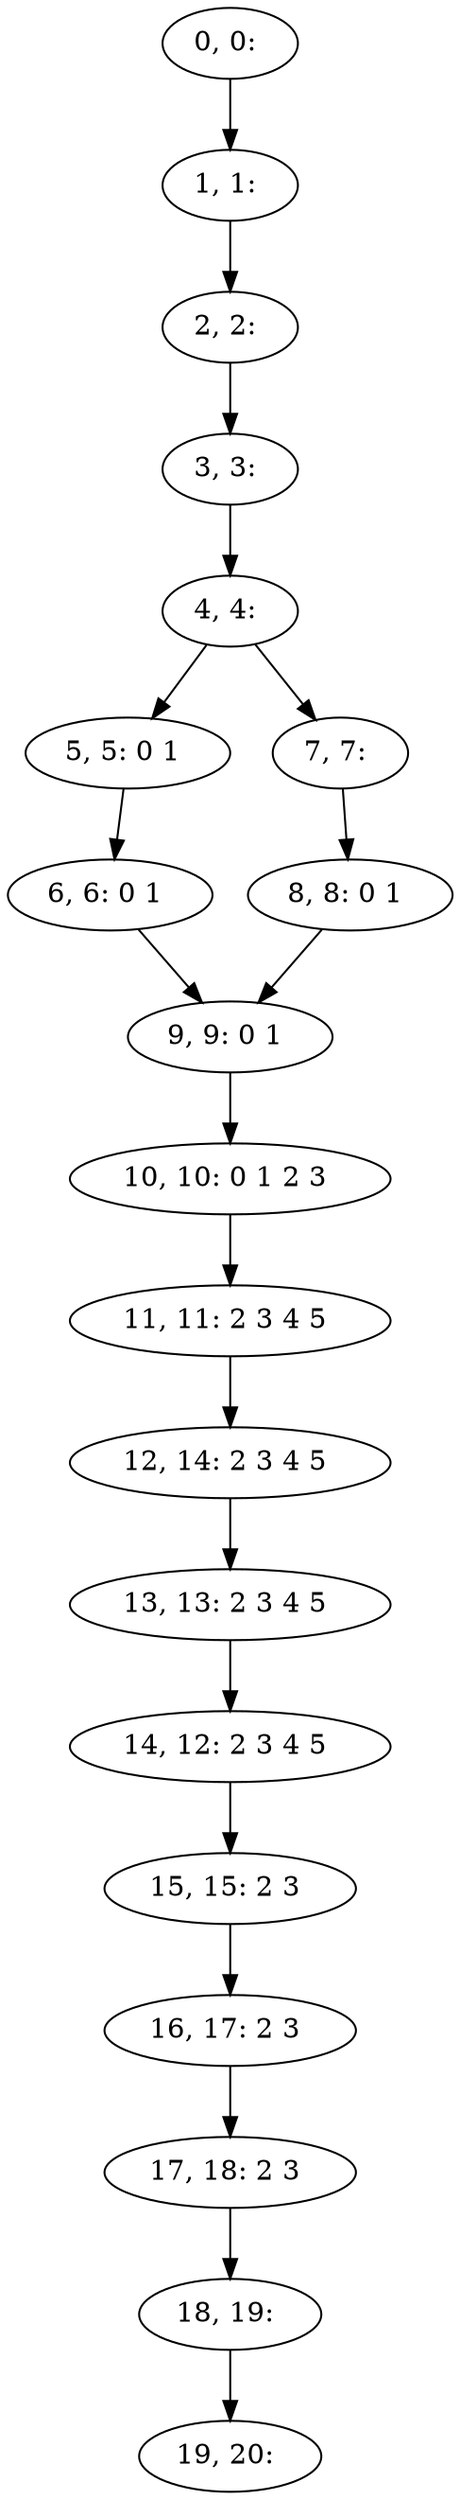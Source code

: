 digraph G {
0[label="0, 0: "];
1[label="1, 1: "];
2[label="2, 2: "];
3[label="3, 3: "];
4[label="4, 4: "];
5[label="5, 5: 0 1 "];
6[label="6, 6: 0 1 "];
7[label="7, 7: "];
8[label="8, 8: 0 1 "];
9[label="9, 9: 0 1 "];
10[label="10, 10: 0 1 2 3 "];
11[label="11, 11: 2 3 4 5 "];
12[label="12, 14: 2 3 4 5 "];
13[label="13, 13: 2 3 4 5 "];
14[label="14, 12: 2 3 4 5 "];
15[label="15, 15: 2 3 "];
16[label="16, 17: 2 3 "];
17[label="17, 18: 2 3 "];
18[label="18, 19: "];
19[label="19, 20: "];
0->1 ;
1->2 ;
2->3 ;
3->4 ;
4->5 ;
4->7 ;
5->6 ;
6->9 ;
7->8 ;
8->9 ;
9->10 ;
10->11 ;
11->12 ;
12->13 ;
13->14 ;
14->15 ;
15->16 ;
16->17 ;
17->18 ;
18->19 ;
}
